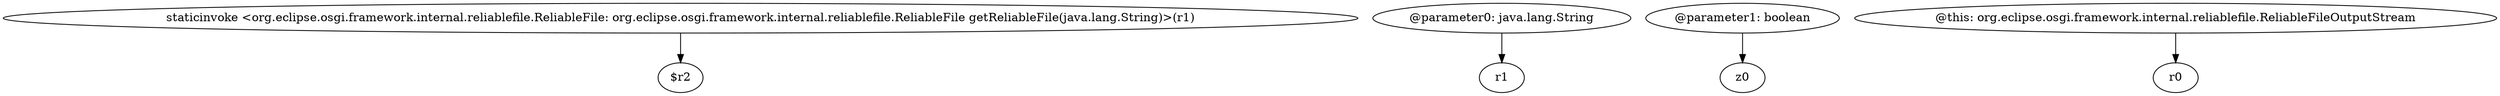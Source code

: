digraph g {
0[label="staticinvoke <org.eclipse.osgi.framework.internal.reliablefile.ReliableFile: org.eclipse.osgi.framework.internal.reliablefile.ReliableFile getReliableFile(java.lang.String)>(r1)"]
1[label="$r2"]
0->1[label=""]
2[label="@parameter0: java.lang.String"]
3[label="r1"]
2->3[label=""]
4[label="@parameter1: boolean"]
5[label="z0"]
4->5[label=""]
6[label="@this: org.eclipse.osgi.framework.internal.reliablefile.ReliableFileOutputStream"]
7[label="r0"]
6->7[label=""]
}